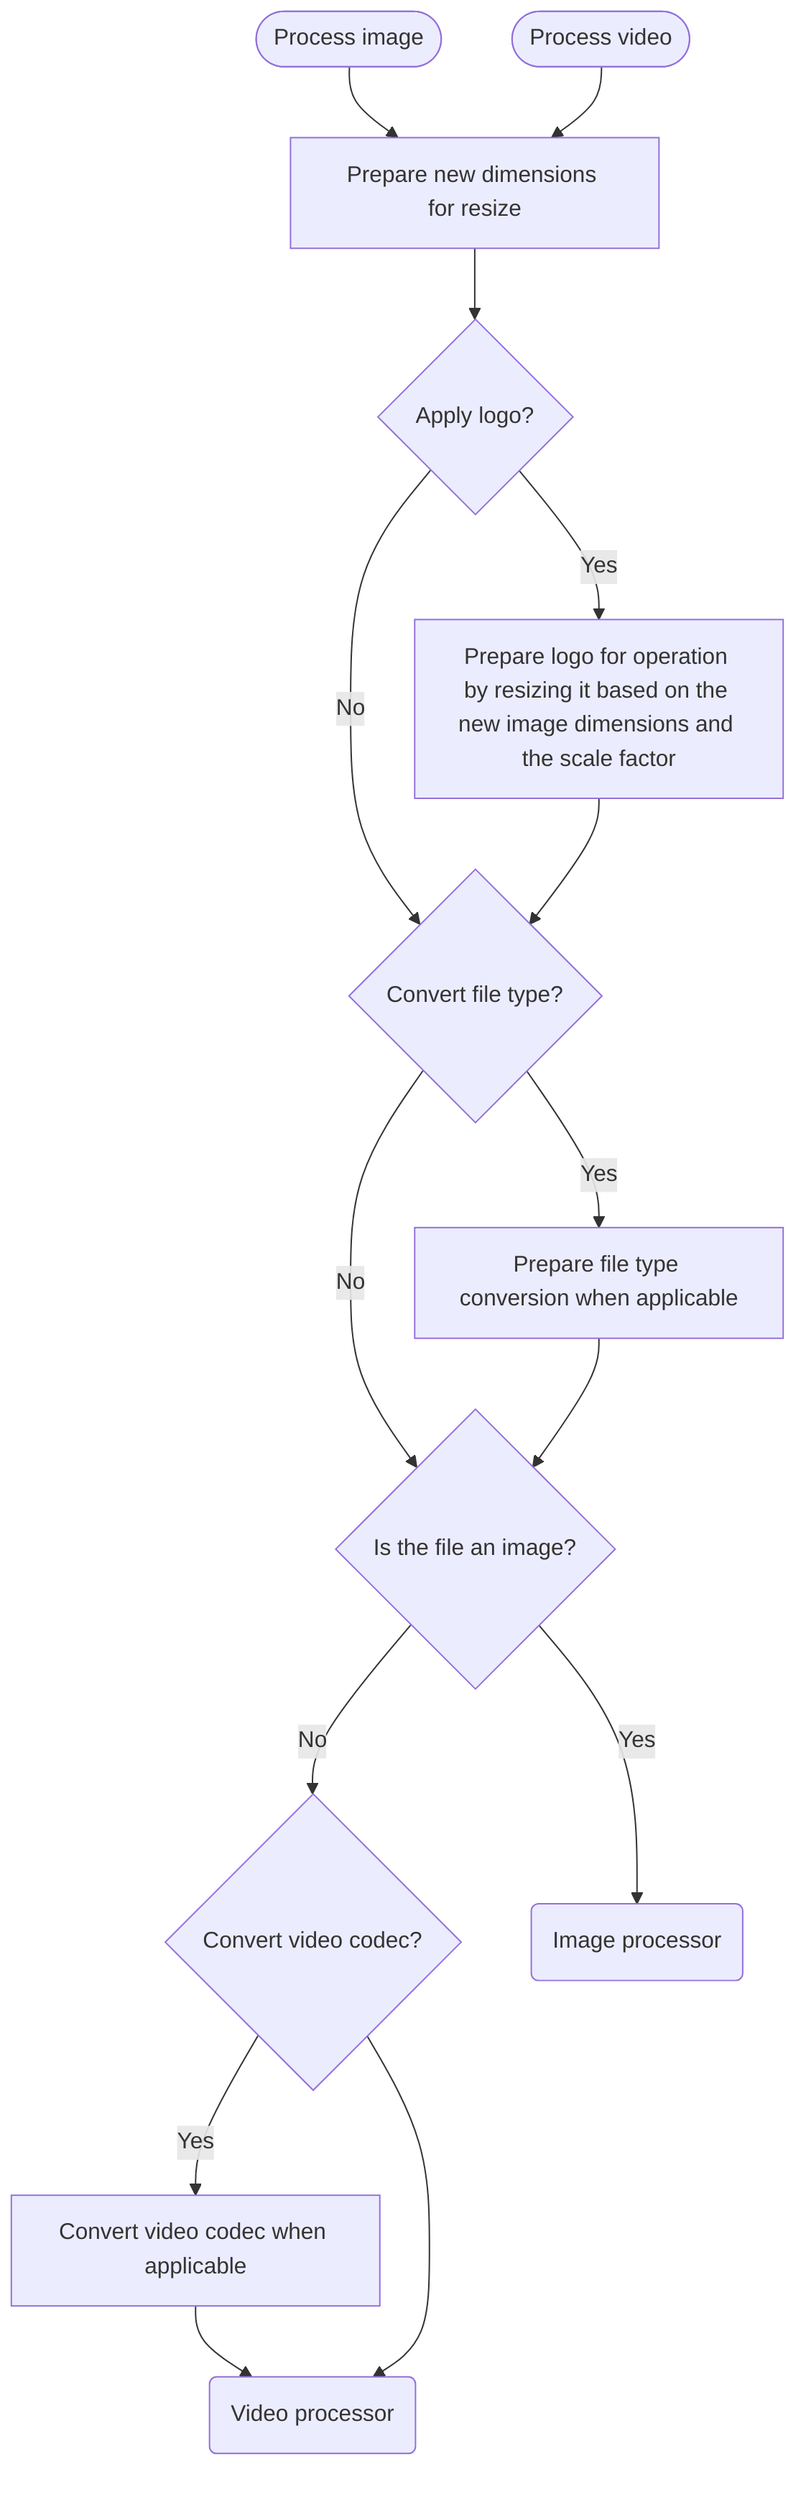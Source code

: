 flowchart TD   
    ProcessImage(["Process image"])
    ProcessVideo(["Process video"])

    ResizeDimensionsOperation["Prepare new dimensions for resize"]

    IfApplyLogo{"Apply logo?"}
    PrepareLogoOperation["Prepare logo for operation by resizing it based on the new image dimensions and the scale factor"]
    
    IfConvertFileType{"Convert file type?"}
    ConvertFileTypeOperation["Prepare file type conversion when applicable"]
    
    IfConvertVideoCodec{"Convert video codec?"}
    ConvertVideoCodec["Convert video codec when applicable"]

    IfImage{"Is the file an image?"}

    ImageProcessor("Image processor")
    VideoProcessor("Video processor")

    ProcessImage --> ResizeDimensionsOperation
    ProcessVideo --> ResizeDimensionsOperation

    ResizeDimensionsOperation --> IfApplyLogo

    IfApplyLogo -- Yes --> PrepareLogoOperation
    IfApplyLogo -- No --> IfConvertFileType
    PrepareLogoOperation --> IfConvertFileType
    
    IfConvertFileType -- Yes --> ConvertFileTypeOperation
    IfConvertFileType -- No --> IfImage
    ConvertFileTypeOperation --> IfImage

    IfImage -- Yes --> ImageProcessor
    IfImage -- No --> IfConvertVideoCodec

    IfConvertVideoCodec -- Yes --> ConvertVideoCodec

    ConvertVideoCodec --> VideoProcessor
    IfConvertVideoCodec --> VideoProcessor